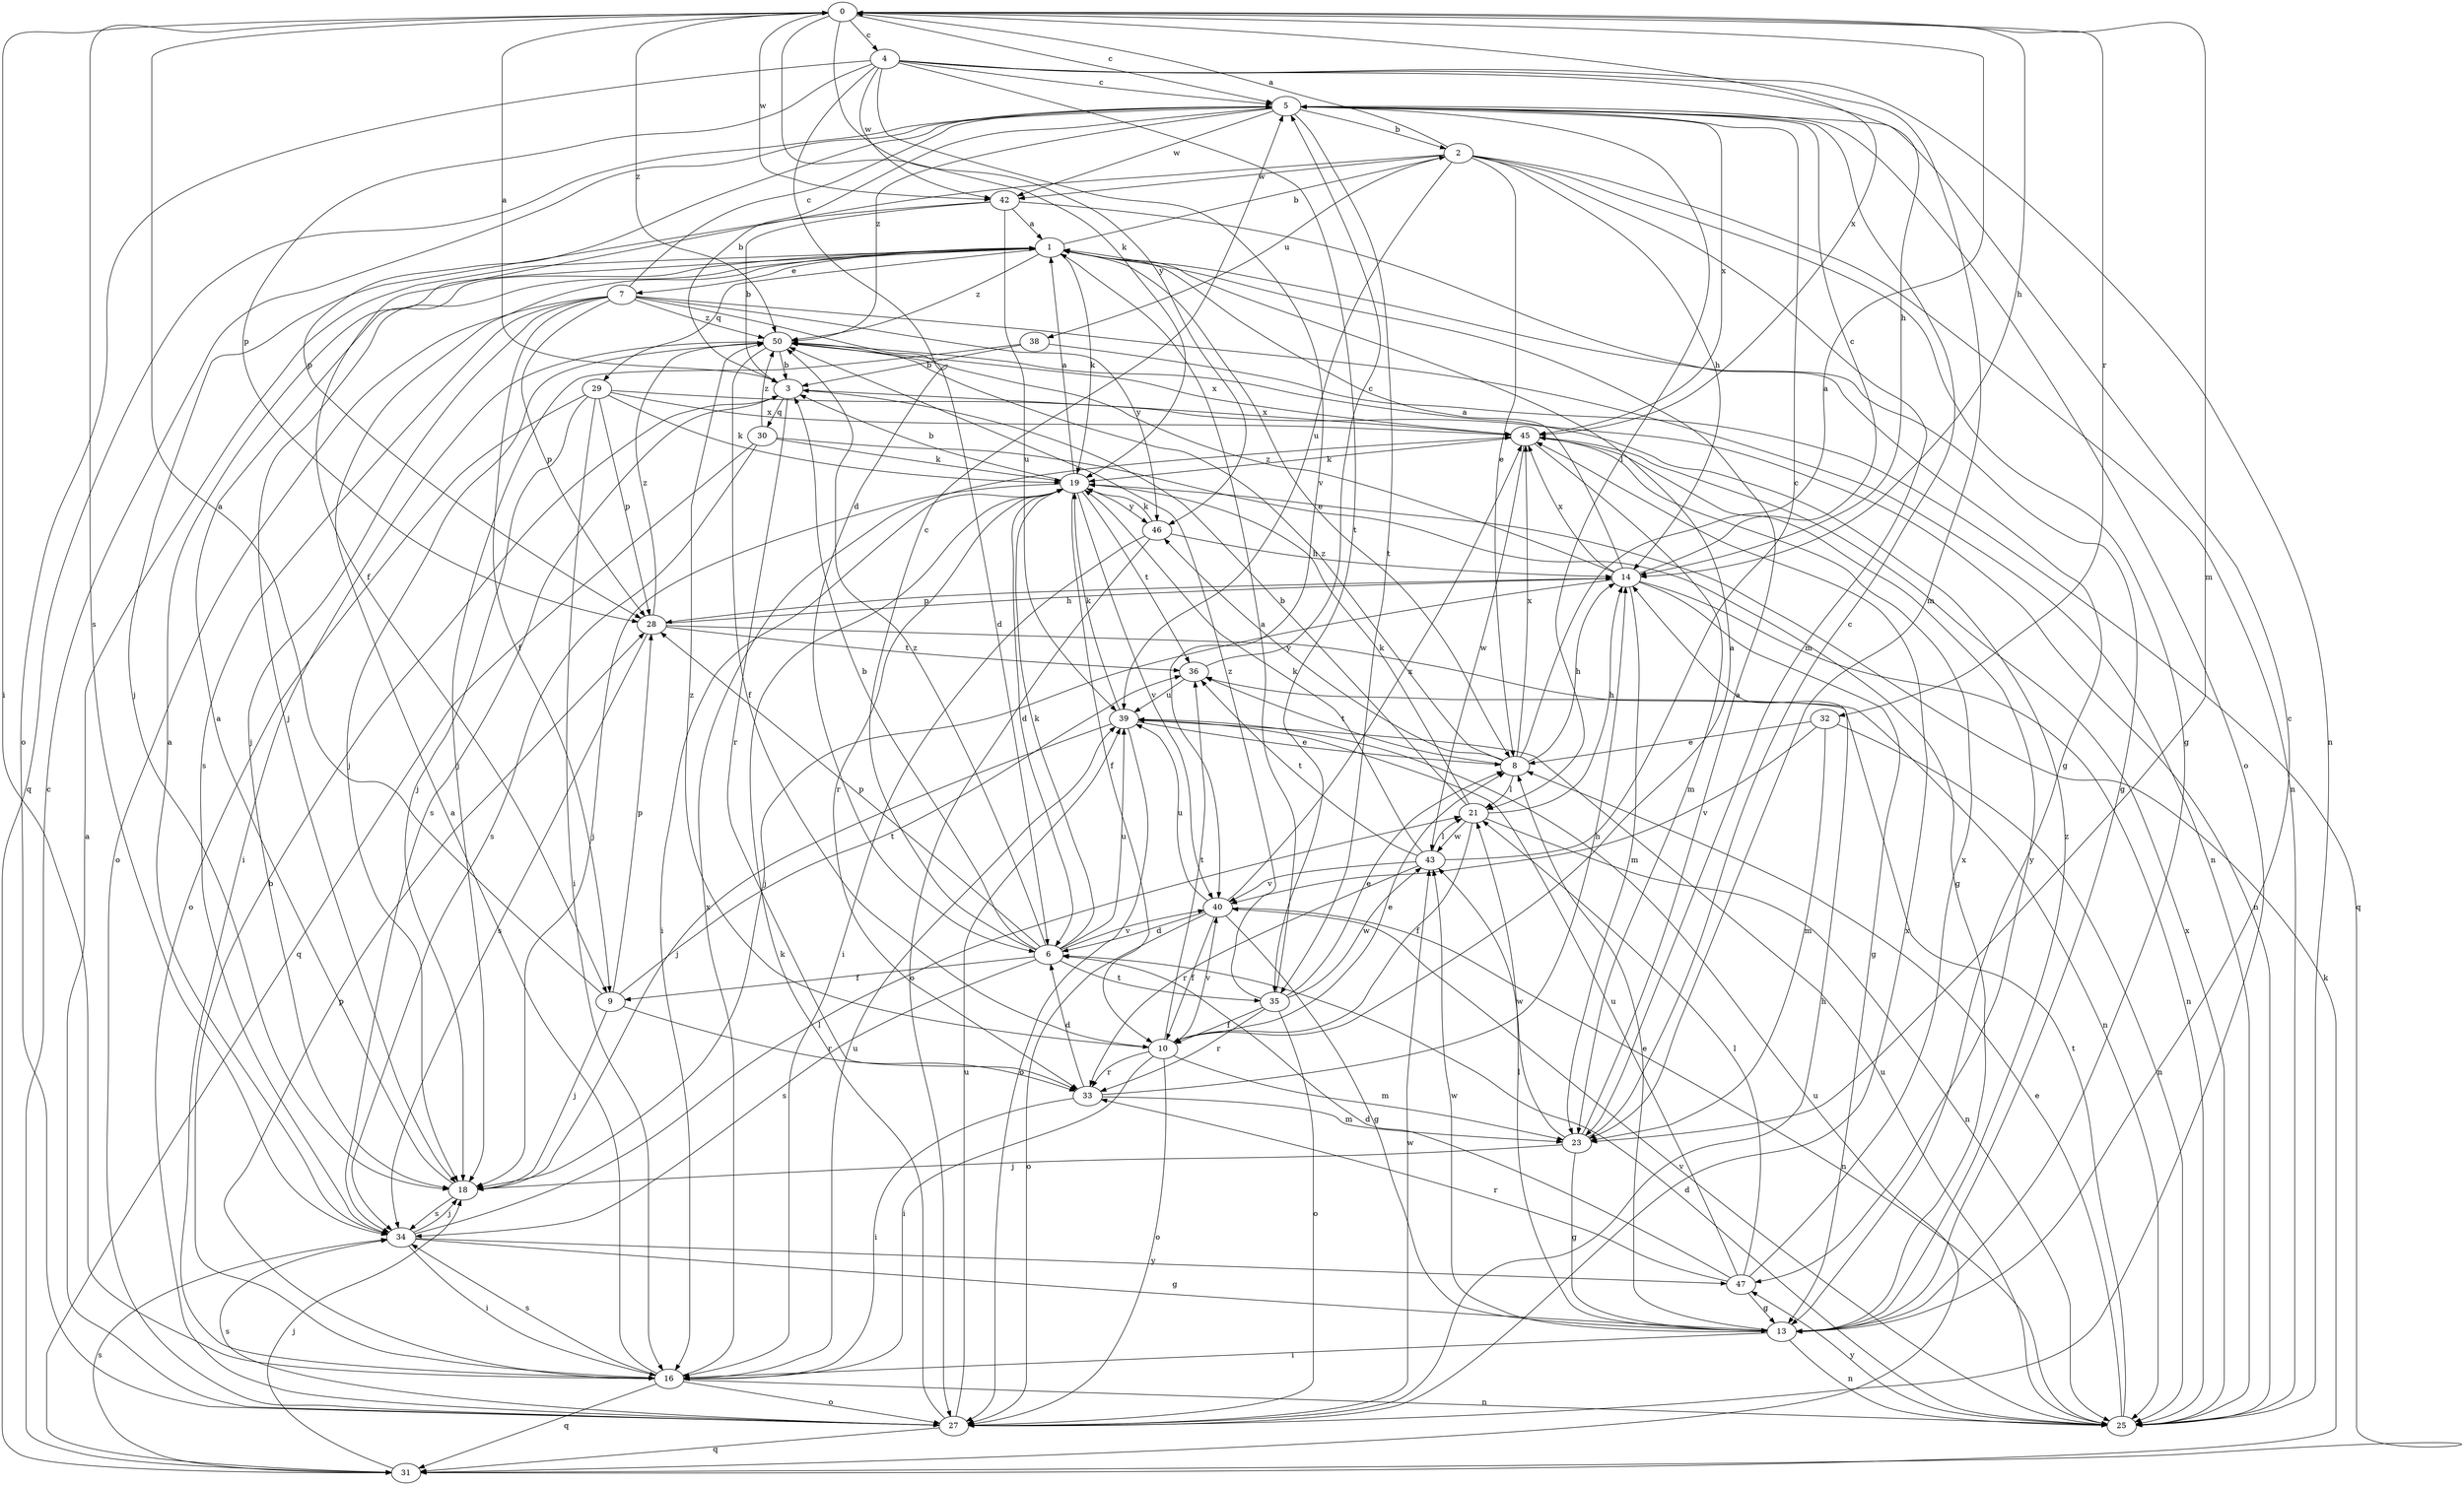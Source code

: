 strict digraph  {
0;
1;
2;
3;
4;
5;
6;
7;
8;
9;
10;
13;
14;
16;
18;
19;
21;
23;
25;
27;
28;
29;
30;
31;
32;
33;
34;
35;
36;
38;
39;
40;
42;
43;
45;
46;
47;
50;
0 -> 4  [label=c];
0 -> 5  [label=c];
0 -> 14  [label=h];
0 -> 16  [label=i];
0 -> 19  [label=k];
0 -> 23  [label=m];
0 -> 32  [label=r];
0 -> 34  [label=s];
0 -> 42  [label=w];
0 -> 45  [label=x];
0 -> 46  [label=y];
0 -> 50  [label=z];
1 -> 2  [label=b];
1 -> 7  [label=e];
1 -> 8  [label=e];
1 -> 13  [label=g];
1 -> 18  [label=j];
1 -> 19  [label=k];
1 -> 29  [label=q];
1 -> 50  [label=z];
2 -> 0  [label=a];
2 -> 8  [label=e];
2 -> 9  [label=f];
2 -> 13  [label=g];
2 -> 14  [label=h];
2 -> 23  [label=m];
2 -> 25  [label=n];
2 -> 38  [label=u];
2 -> 39  [label=u];
2 -> 42  [label=w];
3 -> 0  [label=a];
3 -> 30  [label=q];
3 -> 33  [label=r];
3 -> 34  [label=s];
3 -> 45  [label=x];
4 -> 5  [label=c];
4 -> 6  [label=d];
4 -> 14  [label=h];
4 -> 23  [label=m];
4 -> 25  [label=n];
4 -> 27  [label=o];
4 -> 28  [label=p];
4 -> 35  [label=t];
4 -> 40  [label=v];
4 -> 42  [label=w];
5 -> 2  [label=b];
5 -> 3  [label=b];
5 -> 21  [label=l];
5 -> 27  [label=o];
5 -> 28  [label=p];
5 -> 31  [label=q];
5 -> 35  [label=t];
5 -> 42  [label=w];
5 -> 45  [label=x];
5 -> 50  [label=z];
6 -> 3  [label=b];
6 -> 5  [label=c];
6 -> 9  [label=f];
6 -> 19  [label=k];
6 -> 28  [label=p];
6 -> 34  [label=s];
6 -> 35  [label=t];
6 -> 39  [label=u];
6 -> 40  [label=v];
6 -> 50  [label=z];
7 -> 5  [label=c];
7 -> 6  [label=d];
7 -> 9  [label=f];
7 -> 18  [label=j];
7 -> 25  [label=n];
7 -> 27  [label=o];
7 -> 28  [label=p];
7 -> 34  [label=s];
7 -> 46  [label=y];
7 -> 50  [label=z];
8 -> 0  [label=a];
8 -> 14  [label=h];
8 -> 21  [label=l];
8 -> 36  [label=t];
8 -> 45  [label=x];
8 -> 46  [label=y];
8 -> 50  [label=z];
9 -> 0  [label=a];
9 -> 18  [label=j];
9 -> 28  [label=p];
9 -> 33  [label=r];
9 -> 36  [label=t];
10 -> 1  [label=a];
10 -> 8  [label=e];
10 -> 16  [label=i];
10 -> 23  [label=m];
10 -> 27  [label=o];
10 -> 33  [label=r];
10 -> 36  [label=t];
10 -> 40  [label=v];
10 -> 50  [label=z];
13 -> 5  [label=c];
13 -> 8  [label=e];
13 -> 16  [label=i];
13 -> 21  [label=l];
13 -> 25  [label=n];
13 -> 43  [label=w];
13 -> 50  [label=z];
14 -> 1  [label=a];
14 -> 5  [label=c];
14 -> 13  [label=g];
14 -> 18  [label=j];
14 -> 23  [label=m];
14 -> 25  [label=n];
14 -> 28  [label=p];
14 -> 45  [label=x];
14 -> 50  [label=z];
16 -> 1  [label=a];
16 -> 3  [label=b];
16 -> 25  [label=n];
16 -> 27  [label=o];
16 -> 28  [label=p];
16 -> 31  [label=q];
16 -> 34  [label=s];
16 -> 39  [label=u];
16 -> 45  [label=x];
18 -> 1  [label=a];
18 -> 34  [label=s];
19 -> 1  [label=a];
19 -> 3  [label=b];
19 -> 6  [label=d];
19 -> 10  [label=f];
19 -> 16  [label=i];
19 -> 18  [label=j];
19 -> 33  [label=r];
19 -> 36  [label=t];
19 -> 40  [label=v];
19 -> 46  [label=y];
21 -> 3  [label=b];
21 -> 10  [label=f];
21 -> 14  [label=h];
21 -> 19  [label=k];
21 -> 25  [label=n];
21 -> 43  [label=w];
23 -> 1  [label=a];
23 -> 5  [label=c];
23 -> 13  [label=g];
23 -> 18  [label=j];
23 -> 43  [label=w];
25 -> 6  [label=d];
25 -> 8  [label=e];
25 -> 36  [label=t];
25 -> 39  [label=u];
25 -> 40  [label=v];
25 -> 45  [label=x];
25 -> 47  [label=y];
27 -> 1  [label=a];
27 -> 14  [label=h];
27 -> 19  [label=k];
27 -> 31  [label=q];
27 -> 34  [label=s];
27 -> 39  [label=u];
27 -> 43  [label=w];
27 -> 45  [label=x];
28 -> 14  [label=h];
28 -> 25  [label=n];
28 -> 34  [label=s];
28 -> 36  [label=t];
28 -> 50  [label=z];
29 -> 16  [label=i];
29 -> 18  [label=j];
29 -> 19  [label=k];
29 -> 25  [label=n];
29 -> 27  [label=o];
29 -> 28  [label=p];
29 -> 45  [label=x];
30 -> 13  [label=g];
30 -> 19  [label=k];
30 -> 31  [label=q];
30 -> 34  [label=s];
30 -> 50  [label=z];
31 -> 5  [label=c];
31 -> 18  [label=j];
31 -> 19  [label=k];
31 -> 34  [label=s];
31 -> 39  [label=u];
32 -> 8  [label=e];
32 -> 23  [label=m];
32 -> 25  [label=n];
32 -> 40  [label=v];
33 -> 6  [label=d];
33 -> 14  [label=h];
33 -> 16  [label=i];
33 -> 23  [label=m];
34 -> 1  [label=a];
34 -> 13  [label=g];
34 -> 16  [label=i];
34 -> 18  [label=j];
34 -> 21  [label=l];
34 -> 47  [label=y];
35 -> 1  [label=a];
35 -> 8  [label=e];
35 -> 10  [label=f];
35 -> 27  [label=o];
35 -> 33  [label=r];
35 -> 43  [label=w];
35 -> 50  [label=z];
36 -> 5  [label=c];
36 -> 39  [label=u];
38 -> 3  [label=b];
38 -> 18  [label=j];
38 -> 31  [label=q];
39 -> 8  [label=e];
39 -> 18  [label=j];
39 -> 19  [label=k];
39 -> 27  [label=o];
40 -> 6  [label=d];
40 -> 10  [label=f];
40 -> 13  [label=g];
40 -> 25  [label=n];
40 -> 27  [label=o];
40 -> 39  [label=u];
40 -> 45  [label=x];
42 -> 1  [label=a];
42 -> 3  [label=b];
42 -> 13  [label=g];
42 -> 18  [label=j];
42 -> 39  [label=u];
43 -> 5  [label=c];
43 -> 19  [label=k];
43 -> 21  [label=l];
43 -> 33  [label=r];
43 -> 36  [label=t];
43 -> 40  [label=v];
45 -> 19  [label=k];
45 -> 23  [label=m];
45 -> 43  [label=w];
45 -> 47  [label=y];
46 -> 14  [label=h];
46 -> 16  [label=i];
46 -> 19  [label=k];
46 -> 27  [label=o];
47 -> 6  [label=d];
47 -> 13  [label=g];
47 -> 21  [label=l];
47 -> 33  [label=r];
47 -> 39  [label=u];
47 -> 45  [label=x];
50 -> 3  [label=b];
50 -> 10  [label=f];
50 -> 16  [label=i];
50 -> 18  [label=j];
50 -> 45  [label=x];
}
